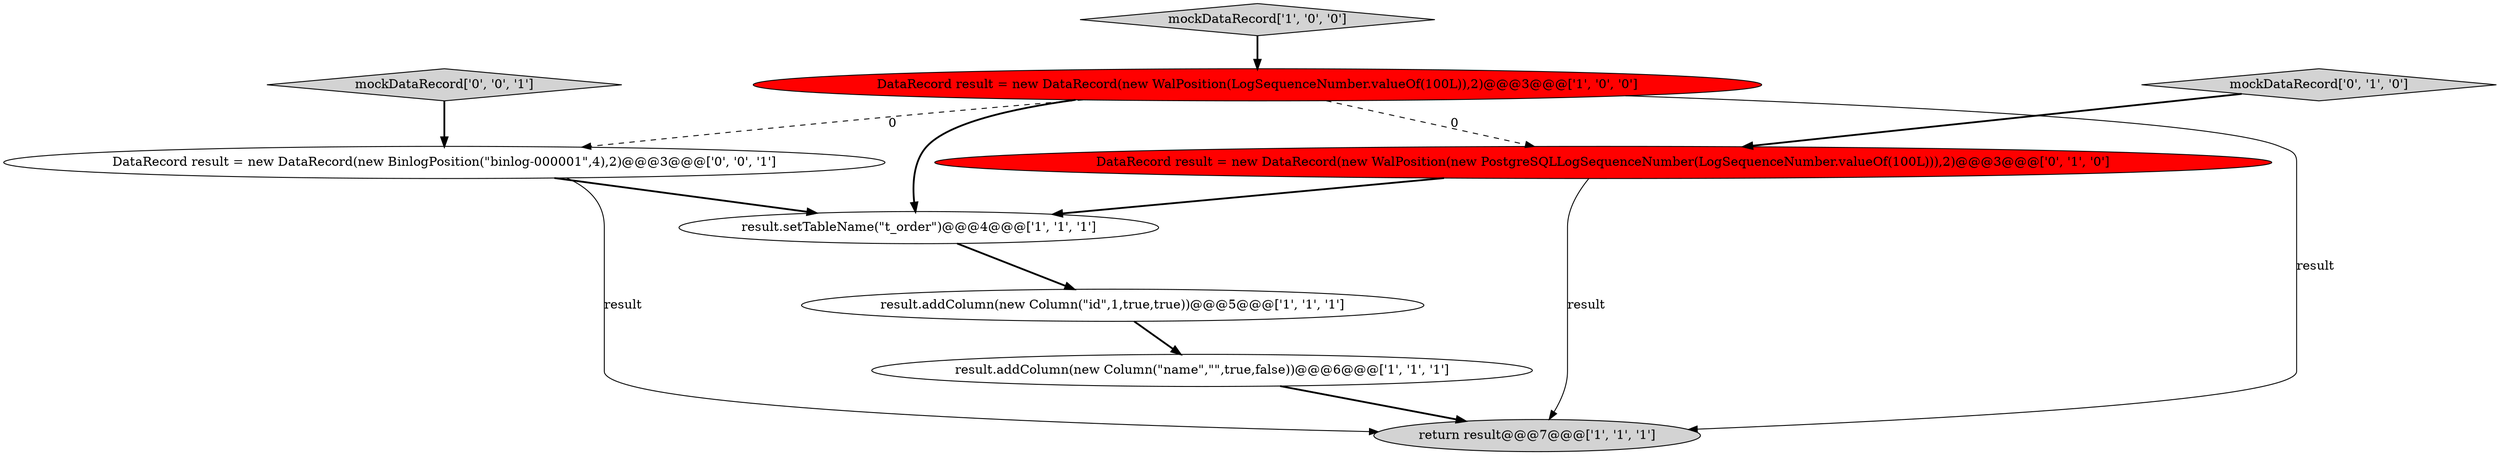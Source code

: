 digraph {
0 [style = filled, label = "result.setTableName(\"t_order\")@@@4@@@['1', '1', '1']", fillcolor = white, shape = ellipse image = "AAA0AAABBB1BBB"];
7 [style = filled, label = "mockDataRecord['0', '1', '0']", fillcolor = lightgray, shape = diamond image = "AAA0AAABBB2BBB"];
2 [style = filled, label = "DataRecord result = new DataRecord(new WalPosition(LogSequenceNumber.valueOf(100L)),2)@@@3@@@['1', '0', '0']", fillcolor = red, shape = ellipse image = "AAA1AAABBB1BBB"];
3 [style = filled, label = "result.addColumn(new Column(\"id\",1,true,true))@@@5@@@['1', '1', '1']", fillcolor = white, shape = ellipse image = "AAA0AAABBB1BBB"];
4 [style = filled, label = "result.addColumn(new Column(\"name\",\"\",true,false))@@@6@@@['1', '1', '1']", fillcolor = white, shape = ellipse image = "AAA0AAABBB1BBB"];
1 [style = filled, label = "mockDataRecord['1', '0', '0']", fillcolor = lightgray, shape = diamond image = "AAA0AAABBB1BBB"];
8 [style = filled, label = "DataRecord result = new DataRecord(new BinlogPosition(\"binlog-000001\",4),2)@@@3@@@['0', '0', '1']", fillcolor = white, shape = ellipse image = "AAA0AAABBB3BBB"];
9 [style = filled, label = "mockDataRecord['0', '0', '1']", fillcolor = lightgray, shape = diamond image = "AAA0AAABBB3BBB"];
6 [style = filled, label = "DataRecord result = new DataRecord(new WalPosition(new PostgreSQLLogSequenceNumber(LogSequenceNumber.valueOf(100L))),2)@@@3@@@['0', '1', '0']", fillcolor = red, shape = ellipse image = "AAA1AAABBB2BBB"];
5 [style = filled, label = "return result@@@7@@@['1', '1', '1']", fillcolor = lightgray, shape = ellipse image = "AAA0AAABBB1BBB"];
8->0 [style = bold, label=""];
0->3 [style = bold, label=""];
6->5 [style = solid, label="result"];
8->5 [style = solid, label="result"];
1->2 [style = bold, label=""];
2->0 [style = bold, label=""];
6->0 [style = bold, label=""];
2->5 [style = solid, label="result"];
9->8 [style = bold, label=""];
2->8 [style = dashed, label="0"];
4->5 [style = bold, label=""];
3->4 [style = bold, label=""];
7->6 [style = bold, label=""];
2->6 [style = dashed, label="0"];
}
